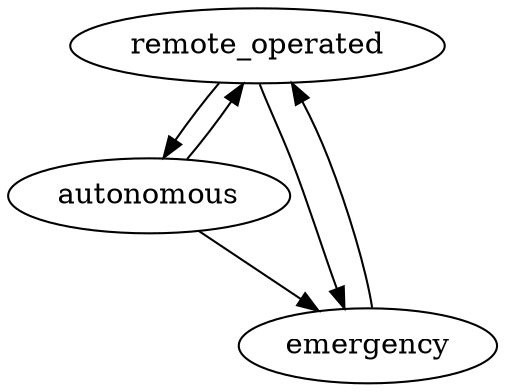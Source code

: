 digraph G {
0[label=remote_operated];
1[label=autonomous];
2[label=emergency];
0->1 ;
0->2 ;
1->0 ;
1->2 ;
2->0 ;
}
